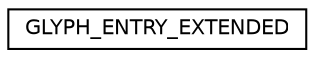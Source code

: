 digraph "Graphical Class Hierarchy"
{
  edge [fontname="Helvetica",fontsize="10",labelfontname="Helvetica",labelfontsize="10"];
  node [fontname="Helvetica",fontsize="10",shape=record];
  rankdir="LR";
  Node1 [label="GLYPH_ENTRY_EXTENDED",height=0.2,width=0.4,color="black", fillcolor="white", style="filled",URL="$struct_g_l_y_p_h___e_n_t_r_y___e_x_t_e_n_d_e_d.html"];
}
